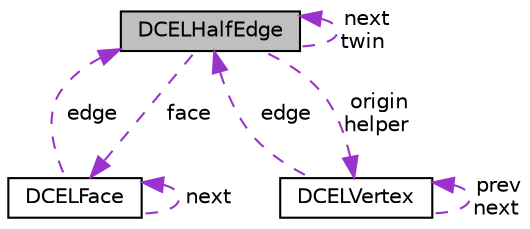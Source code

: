 digraph "DCELHalfEdge"
{
  edge [fontname="Helvetica",fontsize="10",labelfontname="Helvetica",labelfontsize="10"];
  node [fontname="Helvetica",fontsize="10",shape=record];
  Node1 [label="DCELHalfEdge",height=0.2,width=0.4,color="black", fillcolor="grey75", style="filled", fontcolor="black"];
  Node1 -> Node1 [dir="back",color="darkorchid3",fontsize="10",style="dashed",label=" next\ntwin" ];
  Node2 -> Node1 [dir="back",color="darkorchid3",fontsize="10",style="dashed",label=" face" ];
  Node2 [label="DCELFace",height=0.2,width=0.4,color="black", fillcolor="white", style="filled",URL="$classDCELFace.html"];
  Node1 -> Node2 [dir="back",color="darkorchid3",fontsize="10",style="dashed",label=" edge" ];
  Node2 -> Node2 [dir="back",color="darkorchid3",fontsize="10",style="dashed",label=" next" ];
  Node3 -> Node1 [dir="back",color="darkorchid3",fontsize="10",style="dashed",label=" origin\nhelper" ];
  Node3 [label="DCELVertex",height=0.2,width=0.4,color="black", fillcolor="white", style="filled",URL="$classDCELVertex.html"];
  Node1 -> Node3 [dir="back",color="darkorchid3",fontsize="10",style="dashed",label=" edge" ];
  Node3 -> Node3 [dir="back",color="darkorchid3",fontsize="10",style="dashed",label=" prev\nnext" ];
}
